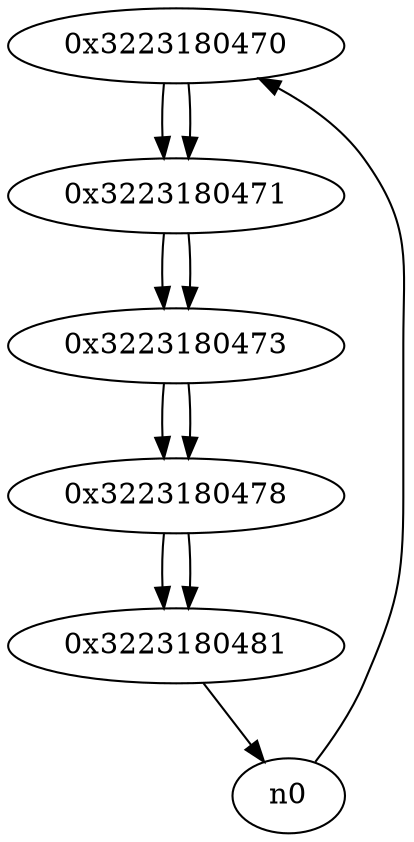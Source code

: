 digraph G{
/* nodes */
  n1 [label="0x3223180470"]
  n2 [label="0x3223180471"]
  n3 [label="0x3223180473"]
  n4 [label="0x3223180478"]
  n5 [label="0x3223180481"]
/* edges */
n1 -> n2;
n0 -> n1;
n2 -> n3;
n1 -> n2;
n3 -> n4;
n2 -> n3;
n4 -> n5;
n3 -> n4;
n5 -> n0;
n4 -> n5;
}

